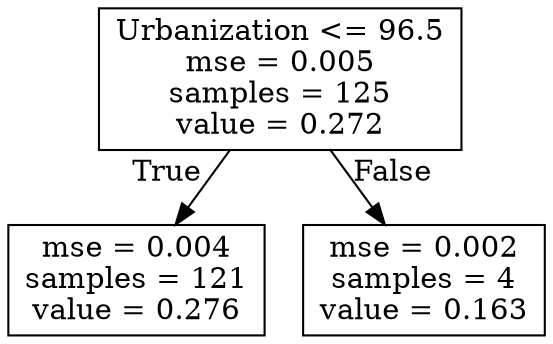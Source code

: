 digraph Tree {
node [shape=box] ;
0 [label="Urbanization <= 96.5\nmse = 0.005\nsamples = 125\nvalue = 0.272"] ;
1 [label="mse = 0.004\nsamples = 121\nvalue = 0.276"] ;
0 -> 1 [labeldistance=2.5, labelangle=45, headlabel="True"] ;
2 [label="mse = 0.002\nsamples = 4\nvalue = 0.163"] ;
0 -> 2 [labeldistance=2.5, labelangle=-45, headlabel="False"] ;
}